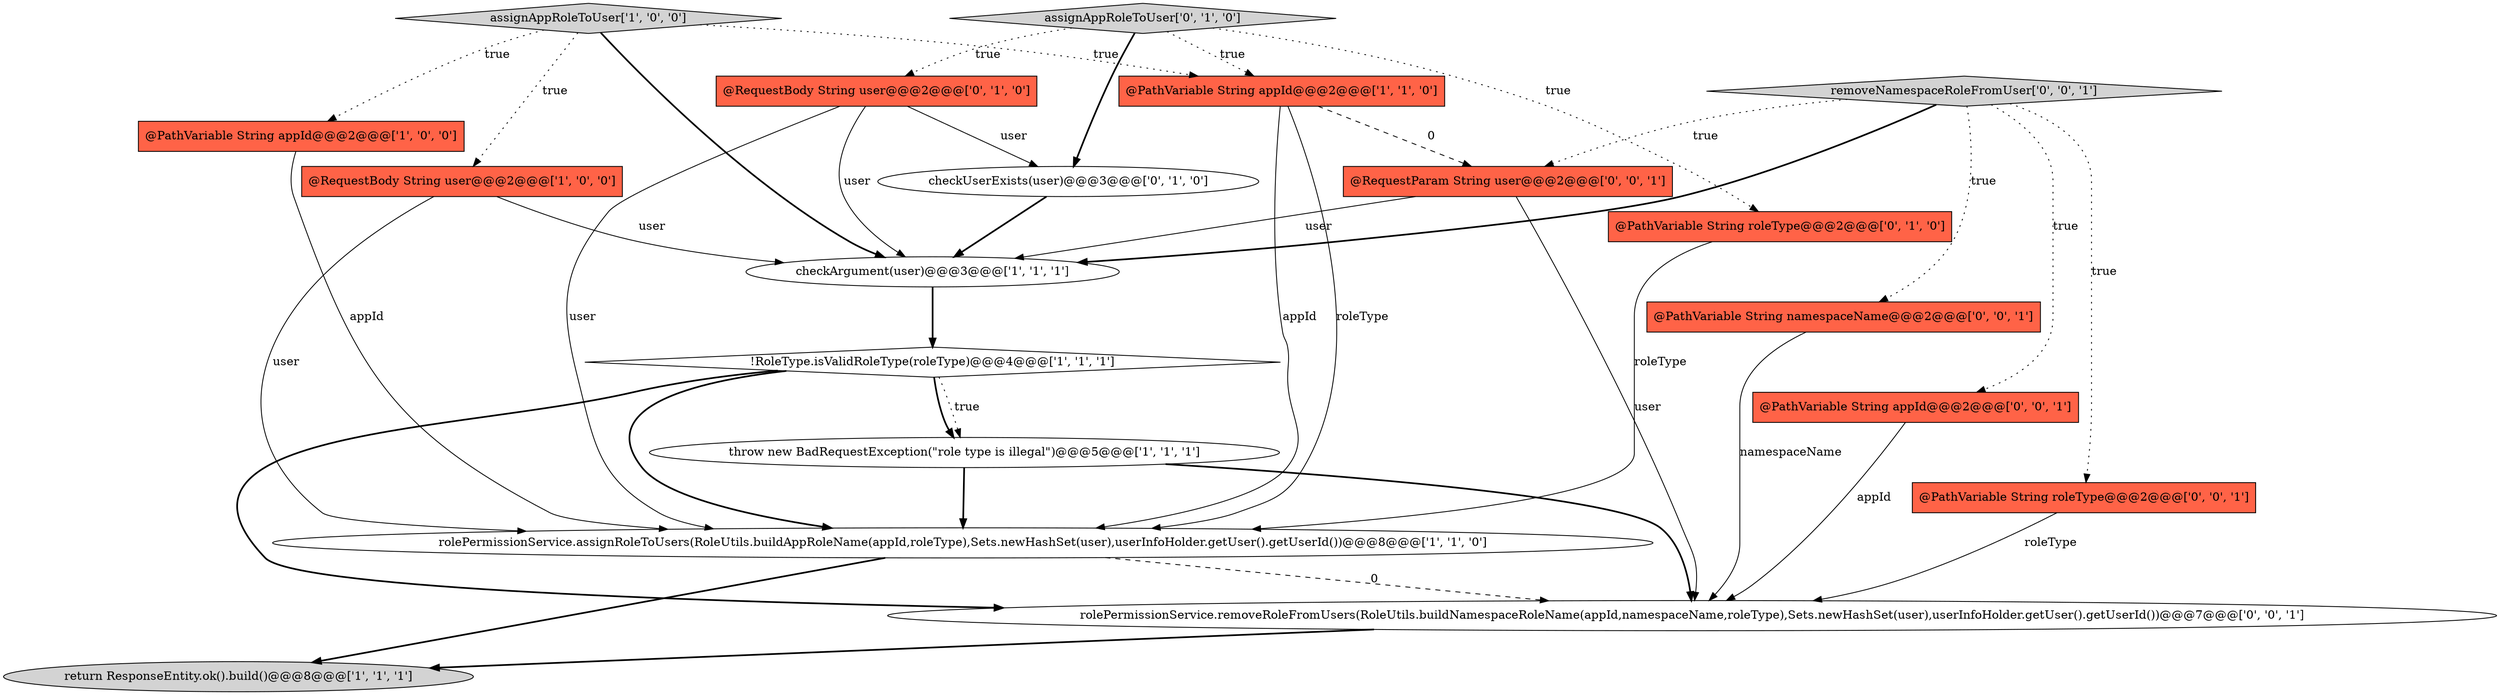 digraph {
0 [style = filled, label = "@PathVariable String appId@@@2@@@['1', '0', '0']", fillcolor = tomato, shape = box image = "AAA0AAABBB1BBB"];
11 [style = filled, label = "@PathVariable String roleType@@@2@@@['0', '1', '0']", fillcolor = tomato, shape = box image = "AAA0AAABBB2BBB"];
3 [style = filled, label = "@RequestBody String user@@@2@@@['1', '0', '0']", fillcolor = tomato, shape = box image = "AAA0AAABBB1BBB"];
8 [style = filled, label = "!RoleType.isValidRoleType(roleType)@@@4@@@['1', '1', '1']", fillcolor = white, shape = diamond image = "AAA0AAABBB1BBB"];
15 [style = filled, label = "removeNamespaceRoleFromUser['0', '0', '1']", fillcolor = lightgray, shape = diamond image = "AAA0AAABBB3BBB"];
9 [style = filled, label = "checkUserExists(user)@@@3@@@['0', '1', '0']", fillcolor = white, shape = ellipse image = "AAA1AAABBB2BBB"];
10 [style = filled, label = "assignAppRoleToUser['0', '1', '0']", fillcolor = lightgray, shape = diamond image = "AAA0AAABBB2BBB"];
7 [style = filled, label = "rolePermissionService.assignRoleToUsers(RoleUtils.buildAppRoleName(appId,roleType),Sets.newHashSet(user),userInfoHolder.getUser().getUserId())@@@8@@@['1', '1', '0']", fillcolor = white, shape = ellipse image = "AAA0AAABBB1BBB"];
14 [style = filled, label = "@PathVariable String namespaceName@@@2@@@['0', '0', '1']", fillcolor = tomato, shape = box image = "AAA0AAABBB3BBB"];
17 [style = filled, label = "@RequestParam String user@@@2@@@['0', '0', '1']", fillcolor = tomato, shape = box image = "AAA0AAABBB3BBB"];
18 [style = filled, label = "rolePermissionService.removeRoleFromUsers(RoleUtils.buildNamespaceRoleName(appId,namespaceName,roleType),Sets.newHashSet(user),userInfoHolder.getUser().getUserId())@@@7@@@['0', '0', '1']", fillcolor = white, shape = ellipse image = "AAA0AAABBB3BBB"];
1 [style = filled, label = "return ResponseEntity.ok().build()@@@8@@@['1', '1', '1']", fillcolor = lightgray, shape = ellipse image = "AAA0AAABBB1BBB"];
5 [style = filled, label = "@PathVariable String appId@@@2@@@['1', '1', '0']", fillcolor = tomato, shape = box image = "AAA0AAABBB1BBB"];
12 [style = filled, label = "@RequestBody String user@@@2@@@['0', '1', '0']", fillcolor = tomato, shape = box image = "AAA0AAABBB2BBB"];
2 [style = filled, label = "assignAppRoleToUser['1', '0', '0']", fillcolor = lightgray, shape = diamond image = "AAA0AAABBB1BBB"];
4 [style = filled, label = "throw new BadRequestException(\"role type is illegal\")@@@5@@@['1', '1', '1']", fillcolor = white, shape = ellipse image = "AAA0AAABBB1BBB"];
6 [style = filled, label = "checkArgument(user)@@@3@@@['1', '1', '1']", fillcolor = white, shape = ellipse image = "AAA0AAABBB1BBB"];
16 [style = filled, label = "@PathVariable String appId@@@2@@@['0', '0', '1']", fillcolor = tomato, shape = box image = "AAA0AAABBB3BBB"];
13 [style = filled, label = "@PathVariable String roleType@@@2@@@['0', '0', '1']", fillcolor = tomato, shape = box image = "AAA0AAABBB3BBB"];
12->9 [style = solid, label="user"];
15->17 [style = dotted, label="true"];
17->6 [style = solid, label="user"];
2->3 [style = dotted, label="true"];
4->7 [style = bold, label=""];
15->13 [style = dotted, label="true"];
8->4 [style = bold, label=""];
10->12 [style = dotted, label="true"];
10->9 [style = bold, label=""];
12->7 [style = solid, label="user"];
2->5 [style = dotted, label="true"];
3->6 [style = solid, label="user"];
13->18 [style = solid, label="roleType"];
6->8 [style = bold, label=""];
15->6 [style = bold, label=""];
5->7 [style = solid, label="appId"];
9->6 [style = bold, label=""];
14->18 [style = solid, label="namespaceName"];
8->18 [style = bold, label=""];
0->7 [style = solid, label="appId"];
11->7 [style = solid, label="roleType"];
12->6 [style = solid, label="user"];
2->6 [style = bold, label=""];
8->7 [style = bold, label=""];
18->1 [style = bold, label=""];
15->16 [style = dotted, label="true"];
10->5 [style = dotted, label="true"];
7->1 [style = bold, label=""];
2->0 [style = dotted, label="true"];
15->14 [style = dotted, label="true"];
10->11 [style = dotted, label="true"];
17->18 [style = solid, label="user"];
3->7 [style = solid, label="user"];
8->4 [style = dotted, label="true"];
5->17 [style = dashed, label="0"];
5->7 [style = solid, label="roleType"];
16->18 [style = solid, label="appId"];
4->18 [style = bold, label=""];
7->18 [style = dashed, label="0"];
}
